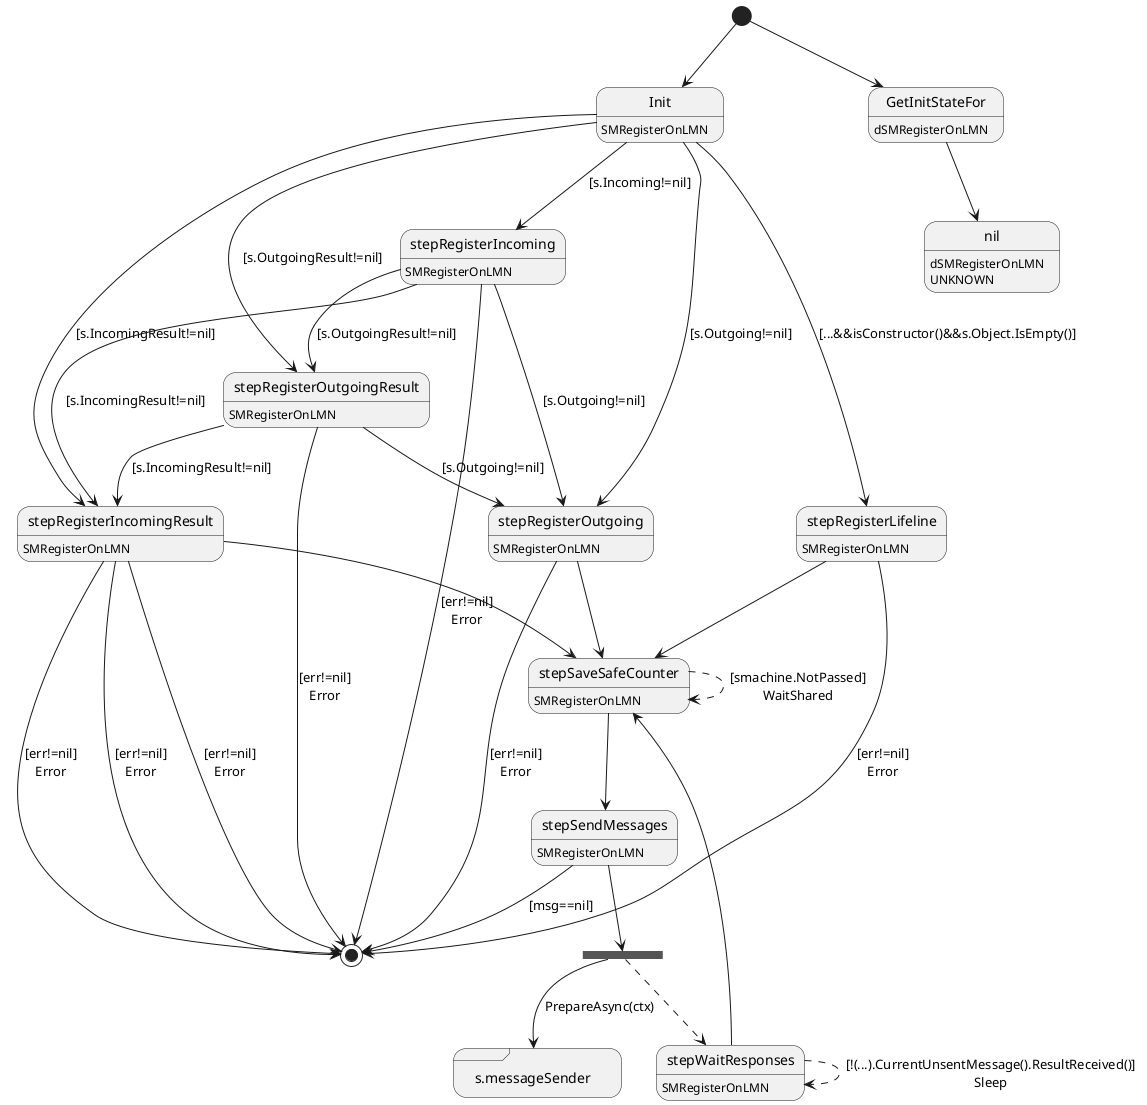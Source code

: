 @startuml
state "Init" as T01_S001
T01_S001 : SMRegisterOnLMN
[*] --> T01_S001
T01_S001 --> T01_S002 : [...&&isConstructor()&&s.Object.IsEmpty()]
T01_S001 --> T01_S003 : [s.Incoming!=nil]
T01_S001 --> T01_S005 : [s.OutgoingResult!=nil]
T01_S001 --> T01_S004 : [s.Outgoing!=nil]
T01_S001 --> T01_S006 : [s.IncomingResult!=nil]
state "s.messageSender" as T01_S009 <<sdlreceive>>
state "stepRegisterIncoming" as T01_S003
T01_S003 : SMRegisterOnLMN
T01_S003 --> [*] : [err!=nil]\nError
T01_S003 --> T01_S004 : [s.Outgoing!=nil]
T01_S003 --> T01_S005 : [s.OutgoingResult!=nil]
T01_S003 --> T01_S006 : [s.IncomingResult!=nil]
state "stepRegisterIncomingResult" as T01_S006
T01_S006 : SMRegisterOnLMN
T01_S006 --> [*] : [err!=nil]\nError
T01_S006 --> [*] : [err!=nil]\nError
T01_S006 --> [*] : [err!=nil]\nError
T01_S006 --> T01_S007
state "stepRegisterLifeline" as T01_S002
T01_S002 : SMRegisterOnLMN
T01_S002 --> [*] : [err!=nil]\nError
T01_S002 --> T01_S007
state "stepRegisterOutgoing" as T01_S004
T01_S004 : SMRegisterOnLMN
T01_S004 --> [*] : [err!=nil]\nError
T01_S004 --> T01_S007
state "stepRegisterOutgoingResult" as T01_S005
T01_S005 : SMRegisterOnLMN
T01_S005 --> [*] : [err!=nil]\nError
T01_S005 --> T01_S004 : [s.Outgoing!=nil]
T01_S005 --> T01_S006 : [s.IncomingResult!=nil]
state "stepSaveSafeCounter" as T01_S007
T01_S007 : SMRegisterOnLMN
T01_S007 --[dashed]> T01_S007 : [smachine.NotPassed]\nWaitShared
T01_S007 --> T01_S008
state "stepSendMessages" as T01_S008
T01_S008 : SMRegisterOnLMN
T01_S008 --> [*] : [msg==nil]
state T01_U001 <<fork>>
T01_S008 --> T01_U001
T01_U001 --> T01_S009 : PrepareAsync(ctx)
T01_U001 --[dashed]> T01_S010
state "stepWaitResponses" as T01_S010
T01_S010 : SMRegisterOnLMN
T01_S010 --[dashed]> T01_S010 : [!(...).CurrentUnsentMessage().ResultReceived()]\nSleep
T01_S010 --> T01_S007
state "GetInitStateFor" as T00_S001
T00_S001 : dSMRegisterOnLMN
[*] --> T00_S001
state "nil" as T00_U002
T00_U002 : dSMRegisterOnLMN
T00_U002 : UNKNOWN 
T00_S001 --> T00_U002
@enduml
